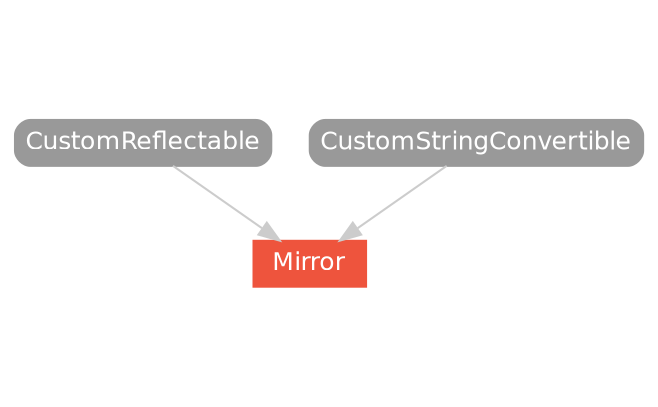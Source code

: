 strict digraph "Mirror - Type Hierarchy - SwiftDoc.org" {
    pad="0.1,0.8"
    node [shape=box, style="filled,rounded", color="#999999", fillcolor="#999999", fontcolor=white, fontname=Helvetica, fontnames="Helvetica,sansserif", fontsize=12, margin="0.07,0.05", height="0.3"]
    edge [color="#cccccc"]
    "CustomReflectable" [URL="/protocol/CustomReflectable/hierarchy/"]
    "CustomStringConvertible" [URL="/protocol/CustomStringConvertible/hierarchy/"]
    "Mirror" [URL="/type/Mirror/", style="filled", fillcolor="#ee543d", color="#ee543d"]    "CustomStringConvertible" -> "Mirror"
    "CustomReflectable" -> "Mirror"
    subgraph Types {
        rank = max; "Mirror";
    }
}